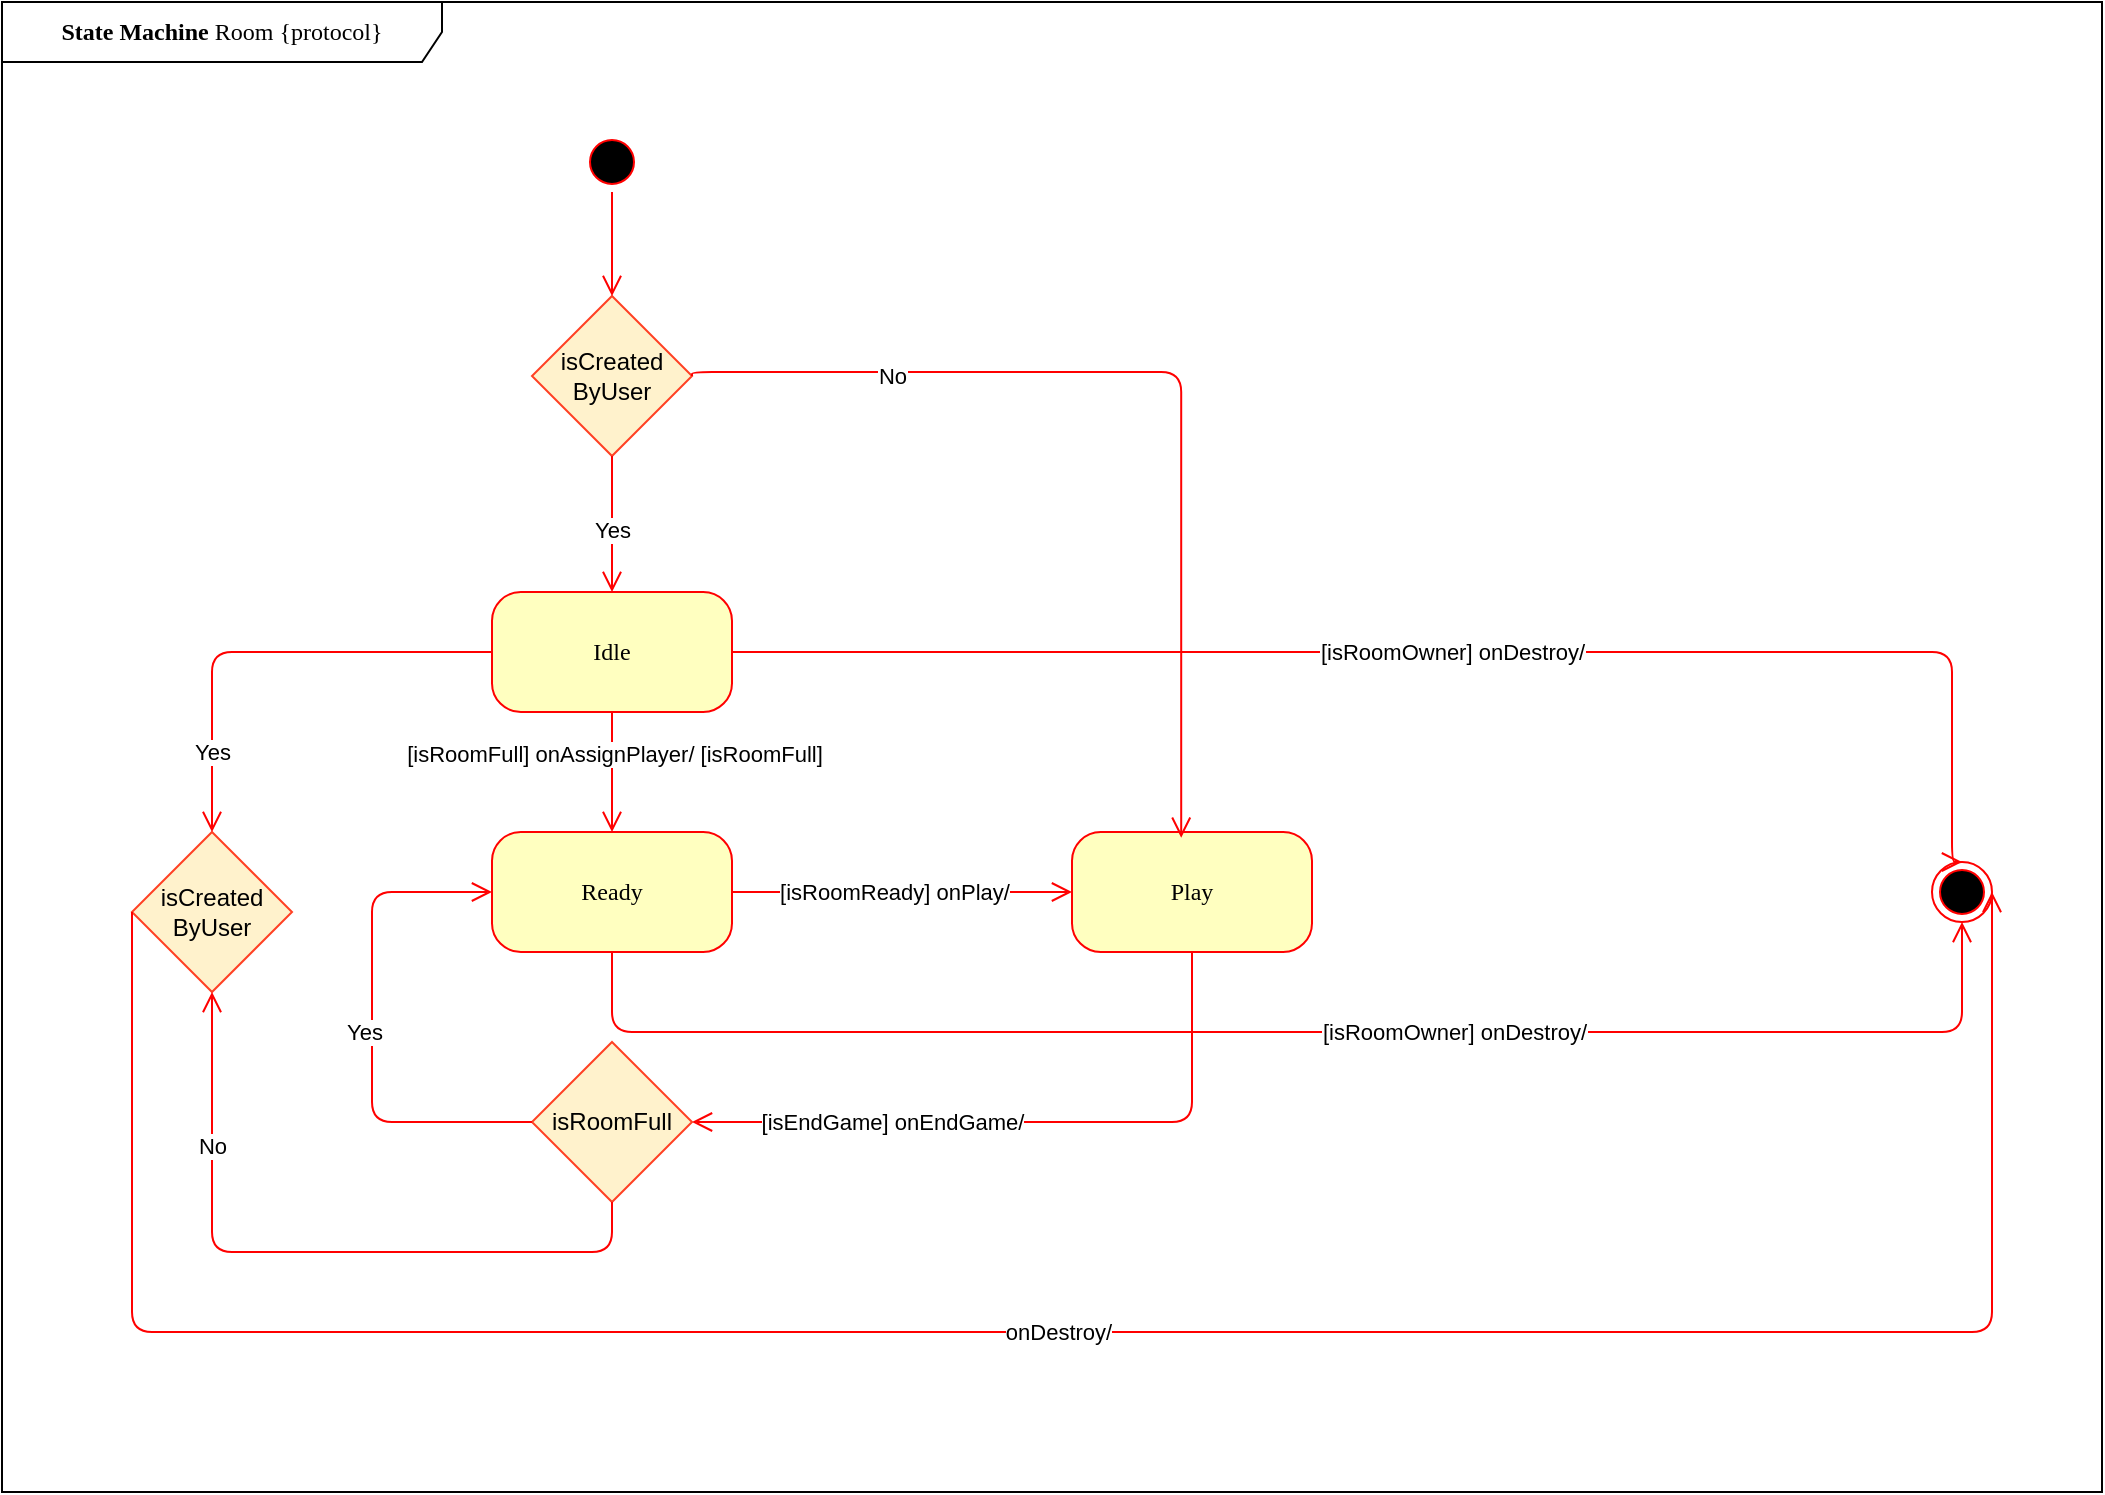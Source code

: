 <mxfile version="22.1.3" type="github">
  <diagram name="Page-1" id="58cdce13-f638-feb5-8d6f-7d28b1aa9fa0">
    <mxGraphModel dx="1664" dy="970" grid="1" gridSize="10" guides="1" tooltips="1" connect="1" arrows="1" fold="1" page="1" pageScale="1" pageWidth="1100" pageHeight="850" background="none" math="0" shadow="0">
      <root>
        <mxCell id="0" />
        <mxCell id="1" parent="0" />
        <mxCell id="382b91b5511bd0f7-1" value="" style="ellipse;html=1;shape=startState;fillColor=#000000;strokeColor=#ff0000;rounded=1;shadow=0;comic=0;labelBackgroundColor=none;fontFamily=Verdana;fontSize=12;fontColor=#000000;align=center;direction=south;" parent="1" vertex="1">
          <mxGeometry x="310" y="125" width="30" height="30" as="geometry" />
        </mxCell>
        <mxCell id="382b91b5511bd0f7-6" value="Idle" style="rounded=1;whiteSpace=wrap;html=1;arcSize=24;fillColor=#ffffc0;strokeColor=#ff0000;shadow=0;comic=0;labelBackgroundColor=none;fontFamily=Verdana;fontSize=12;fontColor=#000000;align=center;" parent="1" vertex="1">
          <mxGeometry x="265" y="355" width="120" height="60" as="geometry" />
        </mxCell>
        <mxCell id="2a3bc250acf0617d-8" value="&lt;b&gt;State Machine &lt;/b&gt;Room {protocol}" style="shape=umlFrame;whiteSpace=wrap;html=1;rounded=1;shadow=0;comic=0;labelBackgroundColor=none;strokeWidth=1;fontFamily=Verdana;fontSize=12;align=center;width=220;height=30;" parent="1" vertex="1">
          <mxGeometry x="20" y="60" width="1050" height="745" as="geometry" />
        </mxCell>
        <mxCell id="2gCulrt-LbQDcTI6St70-3" value="Ready" style="rounded=1;whiteSpace=wrap;html=1;arcSize=24;fillColor=#ffffc0;strokeColor=#ff0000;shadow=0;comic=0;labelBackgroundColor=none;fontFamily=Verdana;fontSize=12;fontColor=#000000;align=center;" vertex="1" parent="1">
          <mxGeometry x="265" y="475" width="120" height="60" as="geometry" />
        </mxCell>
        <mxCell id="2gCulrt-LbQDcTI6St70-4" style="edgeStyle=elbowEdgeStyle;html=1;labelBackgroundColor=none;endArrow=open;endSize=8;strokeColor=#ff0000;fontFamily=Verdana;fontSize=12;align=left;exitX=0.5;exitY=1;exitDx=0;exitDy=0;entryX=0.5;entryY=0;entryDx=0;entryDy=0;elbow=vertical;" edge="1" parent="1" source="382b91b5511bd0f7-6" target="2gCulrt-LbQDcTI6St70-3">
          <mxGeometry relative="1" as="geometry">
            <mxPoint x="235" y="835" as="sourcePoint" />
            <mxPoint x="345" y="835" as="targetPoint" />
          </mxGeometry>
        </mxCell>
        <mxCell id="2gCulrt-LbQDcTI6St70-6" value="[isRoomFull] onAssignPlayer/ [isRoomFull]" style="edgeLabel;html=1;align=center;verticalAlign=middle;resizable=0;points=[];" vertex="1" connectable="0" parent="2gCulrt-LbQDcTI6St70-4">
          <mxGeometry x="-0.294" y="1" relative="1" as="geometry">
            <mxPoint as="offset" />
          </mxGeometry>
        </mxCell>
        <mxCell id="2gCulrt-LbQDcTI6St70-7" value="Play" style="rounded=1;whiteSpace=wrap;html=1;arcSize=24;fillColor=#ffffc0;strokeColor=#ff0000;shadow=0;comic=0;labelBackgroundColor=none;fontFamily=Verdana;fontSize=12;fontColor=#000000;align=center;" vertex="1" parent="1">
          <mxGeometry x="555" y="475" width="120" height="60" as="geometry" />
        </mxCell>
        <mxCell id="2gCulrt-LbQDcTI6St70-8" style="edgeStyle=elbowEdgeStyle;html=1;labelBackgroundColor=none;endArrow=open;endSize=8;strokeColor=#ff0000;fontFamily=Verdana;fontSize=12;align=left;exitX=1;exitY=0.5;exitDx=0;exitDy=0;entryX=0;entryY=0.5;entryDx=0;entryDy=0;" edge="1" parent="1" source="2gCulrt-LbQDcTI6St70-3" target="2gCulrt-LbQDcTI6St70-7">
          <mxGeometry relative="1" as="geometry">
            <mxPoint x="235" y="835" as="sourcePoint" />
            <mxPoint x="345.0" y="835" as="targetPoint" />
          </mxGeometry>
        </mxCell>
        <mxCell id="2gCulrt-LbQDcTI6St70-9" value="[isRoomReady] onPlay/" style="edgeLabel;html=1;align=center;verticalAlign=middle;resizable=0;points=[];" vertex="1" connectable="0" parent="2gCulrt-LbQDcTI6St70-8">
          <mxGeometry x="-0.185" y="-1" relative="1" as="geometry">
            <mxPoint x="11" y="-1" as="offset" />
          </mxGeometry>
        </mxCell>
        <mxCell id="2gCulrt-LbQDcTI6St70-10" style="edgeStyle=elbowEdgeStyle;html=1;labelBackgroundColor=none;endArrow=open;endSize=8;strokeColor=#ff0000;fontFamily=Verdana;fontSize=12;align=left;entryX=1;entryY=0.5;entryDx=0;entryDy=0;exitX=0.5;exitY=1;exitDx=0;exitDy=0;" edge="1" parent="1" source="2gCulrt-LbQDcTI6St70-7" target="2gCulrt-LbQDcTI6St70-13">
          <mxGeometry relative="1" as="geometry">
            <mxPoint x="615" y="475" as="sourcePoint" />
            <mxPoint x="545" y="375" as="targetPoint" />
            <Array as="points">
              <mxPoint x="615" y="585" />
            </Array>
          </mxGeometry>
        </mxCell>
        <mxCell id="2gCulrt-LbQDcTI6St70-11" value="[isEndGame] onEndGame/" style="edgeLabel;html=1;align=center;verticalAlign=middle;resizable=0;points=[];" vertex="1" connectable="0" parent="2gCulrt-LbQDcTI6St70-10">
          <mxGeometry x="0.339" relative="1" as="geometry">
            <mxPoint x="-11" as="offset" />
          </mxGeometry>
        </mxCell>
        <mxCell id="2gCulrt-LbQDcTI6St70-13" value="isRoomFull" style="rhombus;whiteSpace=wrap;html=1;fillColor=#fff2cc;strokeColor=#FF4124;" vertex="1" parent="1">
          <mxGeometry x="285" y="580" width="80" height="80" as="geometry" />
        </mxCell>
        <mxCell id="2gCulrt-LbQDcTI6St70-14" style="edgeStyle=elbowEdgeStyle;html=1;labelBackgroundColor=none;endArrow=open;endSize=8;strokeColor=#ff0000;fontFamily=Verdana;fontSize=12;align=left;entryX=0;entryY=0.5;entryDx=0;entryDy=0;exitX=0;exitY=0.5;exitDx=0;exitDy=0;elbow=vertical;" edge="1" parent="1" source="2gCulrt-LbQDcTI6St70-13" target="2gCulrt-LbQDcTI6St70-3">
          <mxGeometry relative="1" as="geometry">
            <mxPoint x="235" y="835" as="sourcePoint" />
            <mxPoint x="345.0" y="835" as="targetPoint" />
            <Array as="points">
              <mxPoint x="205" y="565" />
            </Array>
          </mxGeometry>
        </mxCell>
        <mxCell id="2gCulrt-LbQDcTI6St70-15" value="Yes" style="edgeLabel;html=1;align=center;verticalAlign=middle;resizable=0;points=[];" vertex="1" connectable="0" parent="2gCulrt-LbQDcTI6St70-14">
          <mxGeometry x="-0.059" y="4" relative="1" as="geometry">
            <mxPoint y="-5" as="offset" />
          </mxGeometry>
        </mxCell>
        <mxCell id="2gCulrt-LbQDcTI6St70-20" value="isCreated&lt;br&gt;ByUser" style="rhombus;whiteSpace=wrap;html=1;fillColor=#fff2cc;strokeColor=#FF4124;" vertex="1" parent="1">
          <mxGeometry x="85" y="475" width="80" height="80" as="geometry" />
        </mxCell>
        <mxCell id="2gCulrt-LbQDcTI6St70-21" style="edgeStyle=elbowEdgeStyle;html=1;labelBackgroundColor=none;endArrow=open;endSize=8;strokeColor=#ff0000;fontFamily=Verdana;fontSize=12;align=left;exitX=0.5;exitY=1;exitDx=0;exitDy=0;entryX=0.5;entryY=1;entryDx=0;entryDy=0;" edge="1" parent="1" source="2gCulrt-LbQDcTI6St70-13" target="2gCulrt-LbQDcTI6St70-20">
          <mxGeometry relative="1" as="geometry">
            <mxPoint x="235" y="835" as="sourcePoint" />
            <mxPoint x="345.0" y="835" as="targetPoint" />
            <Array as="points">
              <mxPoint x="145" y="685" />
            </Array>
          </mxGeometry>
        </mxCell>
        <mxCell id="2gCulrt-LbQDcTI6St70-22" value="No" style="edgeLabel;html=1;align=center;verticalAlign=middle;resizable=0;points=[];" vertex="1" connectable="0" parent="2gCulrt-LbQDcTI6St70-21">
          <mxGeometry x="0.565" relative="1" as="geometry">
            <mxPoint as="offset" />
          </mxGeometry>
        </mxCell>
        <mxCell id="2gCulrt-LbQDcTI6St70-27" value="" style="ellipse;html=1;shape=endState;fillColor=#000000;strokeColor=#ff0000;rounded=1;shadow=0;comic=0;labelBackgroundColor=none;fontFamily=Verdana;fontSize=12;fontColor=#000000;align=center;" vertex="1" parent="1">
          <mxGeometry x="985" y="490" width="30" height="30" as="geometry" />
        </mxCell>
        <mxCell id="2gCulrt-LbQDcTI6St70-36" value="isCreated&lt;br&gt;ByUser" style="rhombus;whiteSpace=wrap;html=1;fillColor=#fff2cc;strokeColor=#FF4124;" vertex="1" parent="1">
          <mxGeometry x="285" y="207" width="80" height="80" as="geometry" />
        </mxCell>
        <mxCell id="2gCulrt-LbQDcTI6St70-37" style="edgeStyle=elbowEdgeStyle;html=1;labelBackgroundColor=none;endArrow=open;endSize=8;strokeColor=#ff0000;fontFamily=Verdana;fontSize=12;align=left;entryX=0.5;entryY=0;entryDx=0;entryDy=0;exitX=0;exitY=0.5;exitDx=0;exitDy=0;" edge="1" parent="1" source="382b91b5511bd0f7-6" target="2gCulrt-LbQDcTI6St70-20">
          <mxGeometry relative="1" as="geometry">
            <mxPoint x="625" y="545" as="sourcePoint" />
            <mxPoint x="375" y="630" as="targetPoint" />
            <Array as="points">
              <mxPoint x="125" y="415" />
            </Array>
          </mxGeometry>
        </mxCell>
        <mxCell id="2gCulrt-LbQDcTI6St70-38" value="Yes" style="edgeLabel;html=1;align=center;verticalAlign=middle;resizable=0;points=[];" vertex="1" connectable="0" parent="2gCulrt-LbQDcTI6St70-37">
          <mxGeometry x="0.339" relative="1" as="geometry">
            <mxPoint y="36" as="offset" />
          </mxGeometry>
        </mxCell>
        <mxCell id="2gCulrt-LbQDcTI6St70-39" style="edgeStyle=elbowEdgeStyle;html=1;labelBackgroundColor=none;endArrow=open;endSize=8;strokeColor=#ff0000;fontFamily=Verdana;fontSize=12;align=left;entryX=0.5;entryY=0;entryDx=0;entryDy=0;exitX=0.5;exitY=1;exitDx=0;exitDy=0;elbow=vertical;" edge="1" parent="1" source="2gCulrt-LbQDcTI6St70-36" target="382b91b5511bd0f7-6">
          <mxGeometry relative="1" as="geometry">
            <mxPoint x="405" y="215" as="sourcePoint" />
            <mxPoint x="405" y="345" as="targetPoint" />
            <Array as="points" />
          </mxGeometry>
        </mxCell>
        <mxCell id="2gCulrt-LbQDcTI6St70-41" value="Yes" style="edgeLabel;html=1;align=center;verticalAlign=middle;resizable=0;points=[];" vertex="1" connectable="0" parent="2gCulrt-LbQDcTI6St70-39">
          <mxGeometry x="-0.165" y="3" relative="1" as="geometry">
            <mxPoint x="-3" y="8" as="offset" />
          </mxGeometry>
        </mxCell>
        <mxCell id="2gCulrt-LbQDcTI6St70-42" style="edgeStyle=elbowEdgeStyle;html=1;labelBackgroundColor=none;endArrow=open;endSize=8;strokeColor=#ff0000;fontFamily=Verdana;fontSize=12;align=left;entryX=0.455;entryY=0.048;entryDx=0;entryDy=0;exitX=1;exitY=0.5;exitDx=0;exitDy=0;elbow=vertical;entryPerimeter=0;" edge="1" parent="1" source="2gCulrt-LbQDcTI6St70-36" target="2gCulrt-LbQDcTI6St70-7">
          <mxGeometry relative="1" as="geometry">
            <mxPoint x="335" y="297" as="sourcePoint" />
            <mxPoint x="335" y="365" as="targetPoint" />
            <Array as="points">
              <mxPoint x="610" y="245" />
            </Array>
          </mxGeometry>
        </mxCell>
        <mxCell id="2gCulrt-LbQDcTI6St70-43" value="No" style="edgeLabel;html=1;align=center;verticalAlign=middle;resizable=0;points=[];" vertex="1" connectable="0" parent="2gCulrt-LbQDcTI6St70-42">
          <mxGeometry x="-0.165" y="3" relative="1" as="geometry">
            <mxPoint x="-98" y="5" as="offset" />
          </mxGeometry>
        </mxCell>
        <mxCell id="2gCulrt-LbQDcTI6St70-44" style="edgeStyle=elbowEdgeStyle;html=1;labelBackgroundColor=none;endArrow=open;endSize=8;strokeColor=#ff0000;fontFamily=Verdana;fontSize=12;align=left;elbow=vertical;exitX=1;exitY=0.5;exitDx=0;exitDy=0;entryX=0.5;entryY=0;entryDx=0;entryDy=0;" edge="1" parent="1" source="382b91b5511bd0f7-1" target="2gCulrt-LbQDcTI6St70-36">
          <mxGeometry relative="1" as="geometry">
            <mxPoint x="165" y="175" as="sourcePoint" />
            <mxPoint x="165" y="255" as="targetPoint" />
            <Array as="points" />
          </mxGeometry>
        </mxCell>
        <mxCell id="2gCulrt-LbQDcTI6St70-50" style="edgeStyle=elbowEdgeStyle;html=1;labelBackgroundColor=none;endArrow=open;endSize=8;strokeColor=#ff0000;fontFamily=Verdana;fontSize=12;align=left;exitX=0.5;exitY=1;exitDx=0;exitDy=0;entryX=0.5;entryY=1;entryDx=0;entryDy=0;" edge="1" parent="1" source="2gCulrt-LbQDcTI6St70-3" target="2gCulrt-LbQDcTI6St70-27">
          <mxGeometry relative="1" as="geometry">
            <mxPoint x="625" y="545" as="sourcePoint" />
            <mxPoint x="955" y="625" as="targetPoint" />
            <Array as="points">
              <mxPoint x="665" y="575" />
            </Array>
          </mxGeometry>
        </mxCell>
        <mxCell id="2gCulrt-LbQDcTI6St70-51" value="[isRoomOwner] onDestroy/" style="edgeLabel;html=1;align=center;verticalAlign=middle;resizable=0;points=[];" vertex="1" connectable="0" parent="2gCulrt-LbQDcTI6St70-50">
          <mxGeometry x="0.339" relative="1" as="geometry">
            <mxPoint x="-55" as="offset" />
          </mxGeometry>
        </mxCell>
        <mxCell id="2gCulrt-LbQDcTI6St70-52" style="edgeStyle=elbowEdgeStyle;html=1;labelBackgroundColor=none;endArrow=open;endSize=8;strokeColor=#ff0000;fontFamily=Verdana;fontSize=12;align=left;exitX=1;exitY=0.5;exitDx=0;exitDy=0;entryX=0.5;entryY=0;entryDx=0;entryDy=0;" edge="1" parent="1" source="382b91b5511bd0f7-6" target="2gCulrt-LbQDcTI6St70-27">
          <mxGeometry relative="1" as="geometry">
            <mxPoint x="335" y="545" as="sourcePoint" />
            <mxPoint x="1010" y="530" as="targetPoint" />
            <Array as="points">
              <mxPoint x="995" y="385" />
            </Array>
          </mxGeometry>
        </mxCell>
        <mxCell id="2gCulrt-LbQDcTI6St70-53" value="[isRoomOwner] onDestroy/" style="edgeLabel;html=1;align=center;verticalAlign=middle;resizable=0;points=[];" vertex="1" connectable="0" parent="2gCulrt-LbQDcTI6St70-52">
          <mxGeometry x="0.339" relative="1" as="geometry">
            <mxPoint x="-122" as="offset" />
          </mxGeometry>
        </mxCell>
        <mxCell id="2gCulrt-LbQDcTI6St70-54" style="edgeStyle=elbowEdgeStyle;html=1;labelBackgroundColor=none;endArrow=open;endSize=8;strokeColor=#ff0000;fontFamily=Verdana;fontSize=12;align=left;exitX=0;exitY=0.5;exitDx=0;exitDy=0;entryX=1;entryY=0.5;entryDx=0;entryDy=0;" edge="1" parent="1" source="2gCulrt-LbQDcTI6St70-20" target="2gCulrt-LbQDcTI6St70-27">
          <mxGeometry relative="1" as="geometry">
            <mxPoint x="65" y="725" as="sourcePoint" />
            <mxPoint x="1040" y="745" as="targetPoint" />
            <Array as="points">
              <mxPoint x="545" y="725" />
            </Array>
          </mxGeometry>
        </mxCell>
        <mxCell id="2gCulrt-LbQDcTI6St70-55" value="onDestroy/" style="edgeLabel;html=1;align=center;verticalAlign=middle;resizable=0;points=[];" vertex="1" connectable="0" parent="2gCulrt-LbQDcTI6St70-54">
          <mxGeometry x="0.339" relative="1" as="geometry">
            <mxPoint x="-238" as="offset" />
          </mxGeometry>
        </mxCell>
      </root>
    </mxGraphModel>
  </diagram>
</mxfile>
